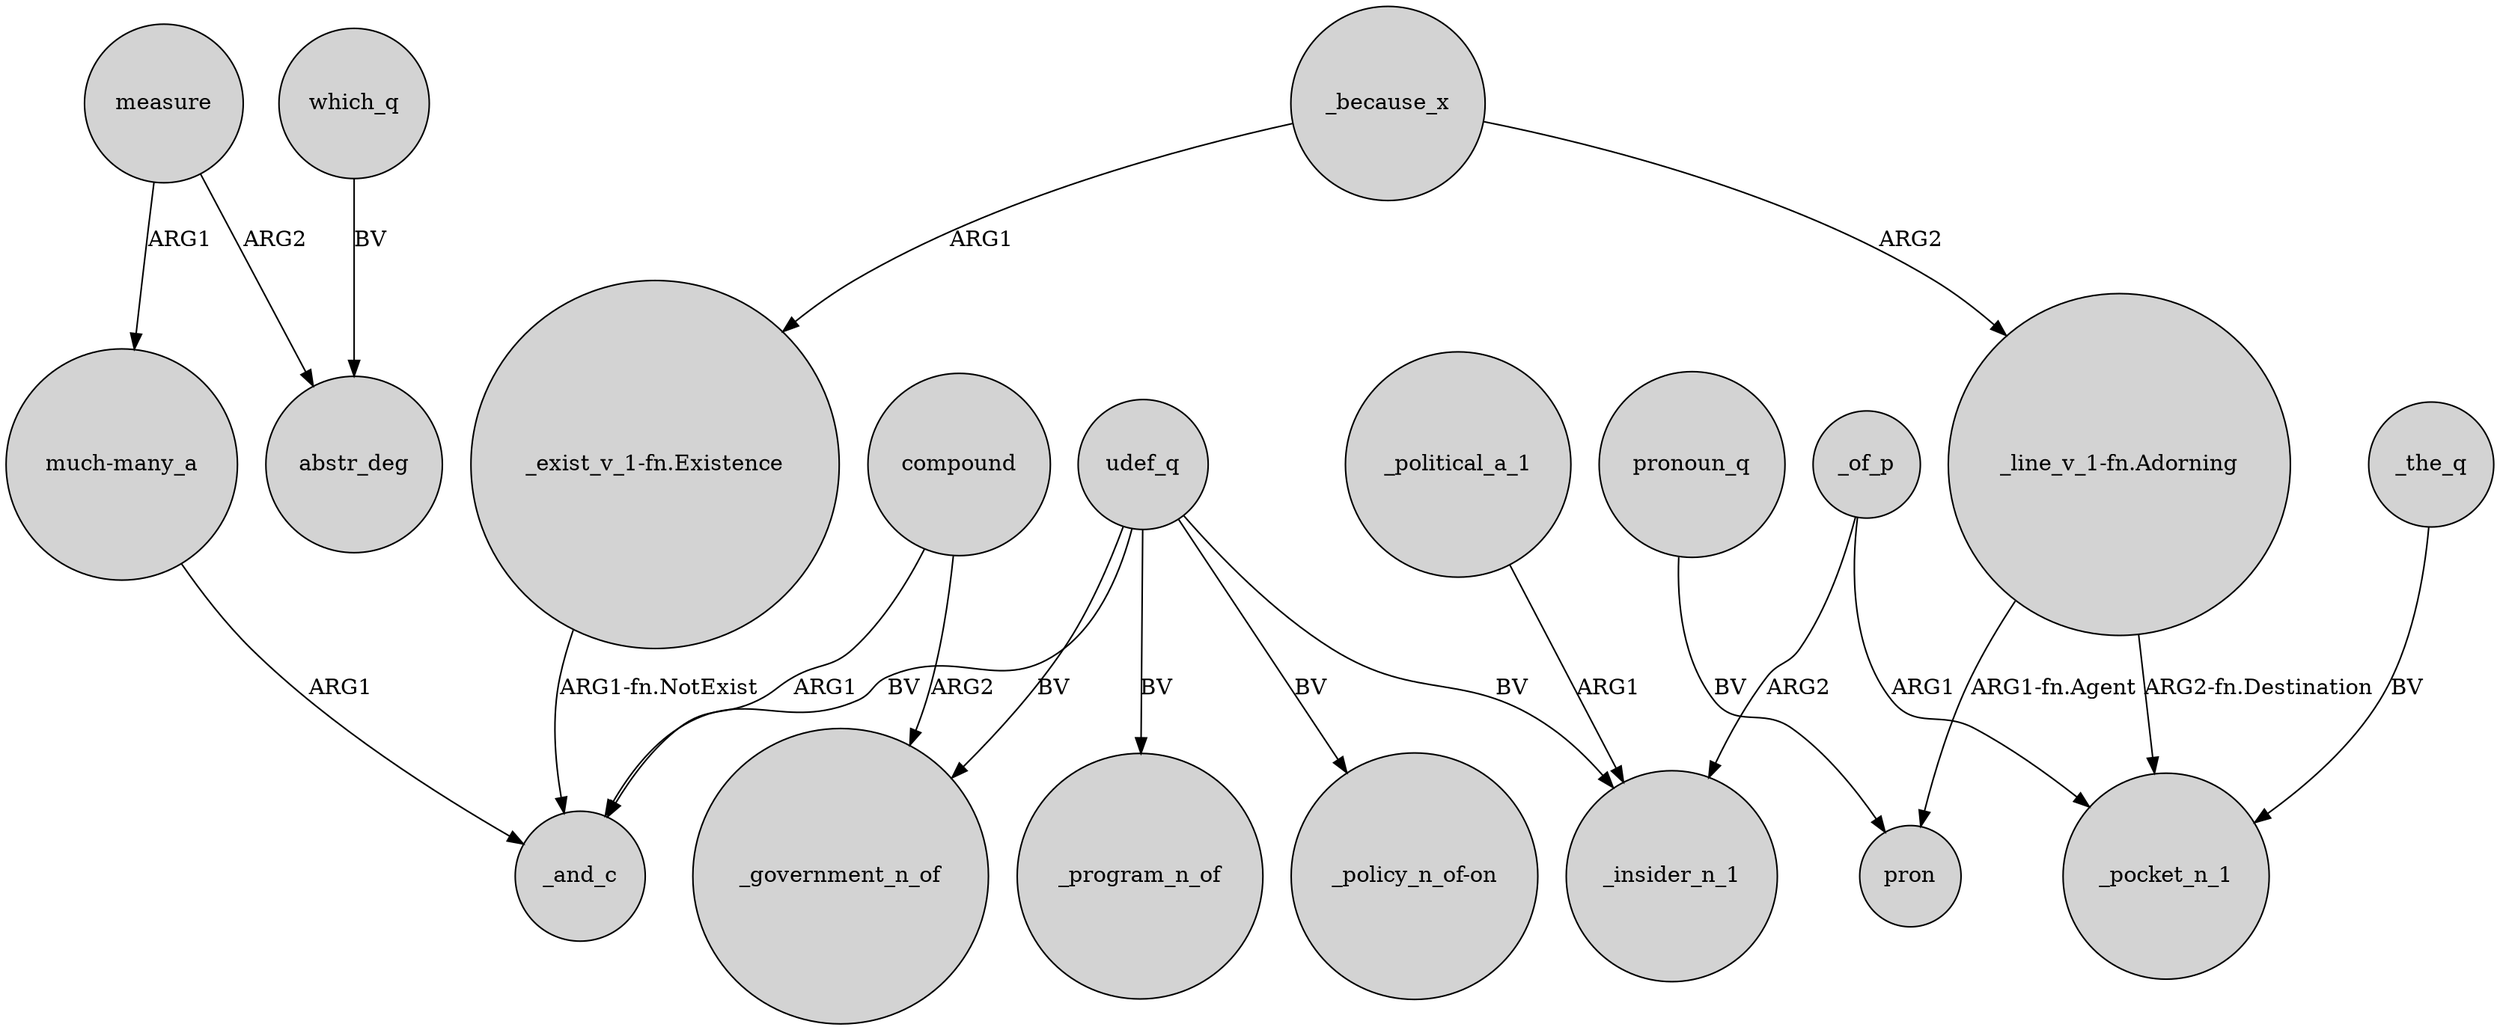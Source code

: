 digraph {
	node [shape=circle style=filled]
	measure -> abstr_deg [label=ARG2]
	compound -> _government_n_of [label=ARG2]
	udef_q -> _government_n_of [label=BV]
	"_line_v_1-fn.Adorning" -> _pocket_n_1 [label="ARG2-fn.Destination"]
	udef_q -> _insider_n_1 [label=BV]
	udef_q -> _program_n_of [label=BV]
	"much-many_a" -> _and_c [label=ARG1]
	udef_q -> "_policy_n_of-on" [label=BV]
	_the_q -> _pocket_n_1 [label=BV]
	"_line_v_1-fn.Adorning" -> pron [label="ARG1-fn.Agent"]
	_of_p -> _pocket_n_1 [label=ARG1]
	pronoun_q -> pron [label=BV]
	compound -> _and_c [label=ARG1]
	"_exist_v_1-fn.Existence" -> _and_c [label="ARG1-fn.NotExist"]
	which_q -> abstr_deg [label=BV]
	_because_x -> "_exist_v_1-fn.Existence" [label=ARG1]
	_because_x -> "_line_v_1-fn.Adorning" [label=ARG2]
	_political_a_1 -> _insider_n_1 [label=ARG1]
	_of_p -> _insider_n_1 [label=ARG2]
	measure -> "much-many_a" [label=ARG1]
	udef_q -> _and_c [label=BV]
}
